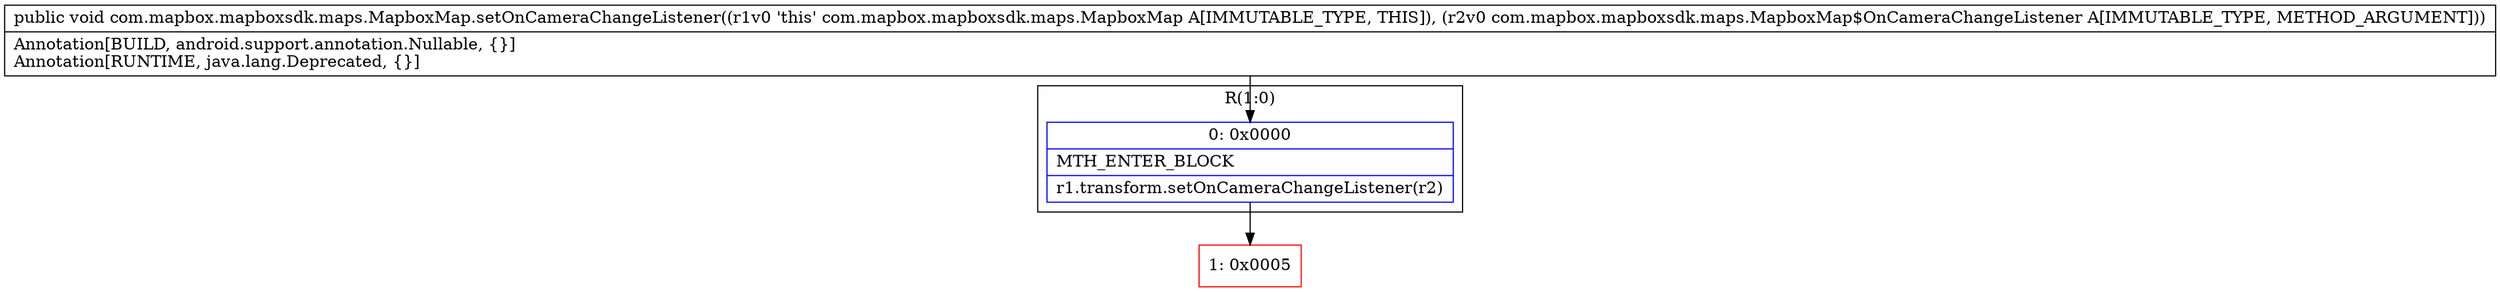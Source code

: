 digraph "CFG forcom.mapbox.mapboxsdk.maps.MapboxMap.setOnCameraChangeListener(Lcom\/mapbox\/mapboxsdk\/maps\/MapboxMap$OnCameraChangeListener;)V" {
subgraph cluster_Region_774664825 {
label = "R(1:0)";
node [shape=record,color=blue];
Node_0 [shape=record,label="{0\:\ 0x0000|MTH_ENTER_BLOCK\l|r1.transform.setOnCameraChangeListener(r2)\l}"];
}
Node_1 [shape=record,color=red,label="{1\:\ 0x0005}"];
MethodNode[shape=record,label="{public void com.mapbox.mapboxsdk.maps.MapboxMap.setOnCameraChangeListener((r1v0 'this' com.mapbox.mapboxsdk.maps.MapboxMap A[IMMUTABLE_TYPE, THIS]), (r2v0 com.mapbox.mapboxsdk.maps.MapboxMap$OnCameraChangeListener A[IMMUTABLE_TYPE, METHOD_ARGUMENT]))  | Annotation[BUILD, android.support.annotation.Nullable, \{\}]\lAnnotation[RUNTIME, java.lang.Deprecated, \{\}]\l}"];
MethodNode -> Node_0;
Node_0 -> Node_1;
}

